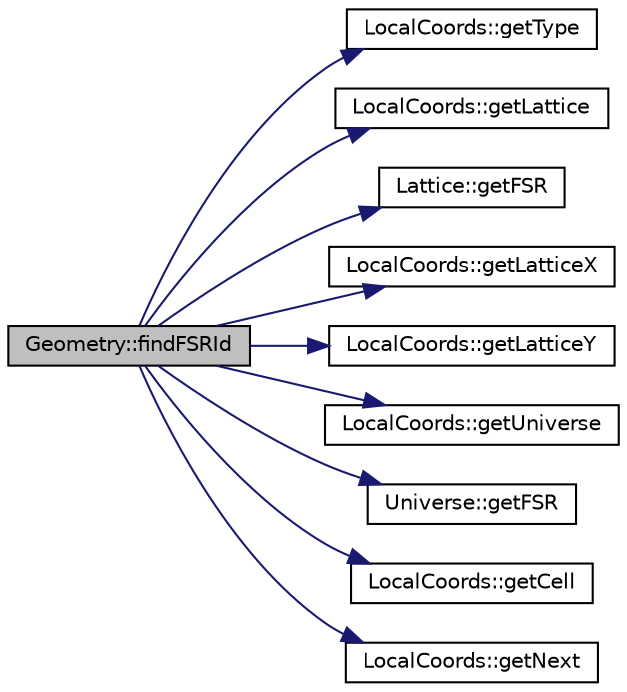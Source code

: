 digraph "Geometry::findFSRId"
{
  edge [fontname="Helvetica",fontsize="10",labelfontname="Helvetica",labelfontsize="10"];
  node [fontname="Helvetica",fontsize="10",shape=record];
  rankdir="LR";
  Node1 [label="Geometry::findFSRId",height=0.2,width=0.4,color="black", fillcolor="grey75", style="filled" fontcolor="black"];
  Node1 -> Node2 [color="midnightblue",fontsize="10",style="solid",fontname="Helvetica"];
  Node2 [label="LocalCoords::getType",height=0.2,width=0.4,color="black", fillcolor="white", style="filled",URL="$classLocalCoords.html#a756dbd3f1b8fa9084f584b593af2b066",tooltip="Return the level (UNIV or LAT) of this LocalCoords."];
  Node1 -> Node3 [color="midnightblue",fontsize="10",style="solid",fontname="Helvetica"];
  Node3 [label="LocalCoords::getLattice",height=0.2,width=0.4,color="black", fillcolor="white", style="filled",URL="$classLocalCoords.html#abd2c9a1c25b7122f6db3e5cba016be6d",tooltip="Return the ID of the Lattice within which this LocalCoords resides."];
  Node1 -> Node4 [color="midnightblue",fontsize="10",style="solid",fontname="Helvetica"];
  Node4 [label="Lattice::getFSR",height=0.2,width=0.4,color="black", fillcolor="white", style="filled",URL="$classLattice.html#af74a22376668c13049970a531b525efe",tooltip="Return the id of a flat source region base index (smallest FSR region id within a specific Lattice ce..."];
  Node1 -> Node5 [color="midnightblue",fontsize="10",style="solid",fontname="Helvetica"];
  Node5 [label="LocalCoords::getLatticeX",height=0.2,width=0.4,color="black", fillcolor="white", style="filled",URL="$classLocalCoords.html#a76cbf2526be775cbedf32f7462041c73",tooltip="Return the first index of the Lattice cell within which this LocalCoords resides."];
  Node1 -> Node6 [color="midnightblue",fontsize="10",style="solid",fontname="Helvetica"];
  Node6 [label="LocalCoords::getLatticeY",height=0.2,width=0.4,color="black", fillcolor="white", style="filled",URL="$classLocalCoords.html#a85f31e3a35b45d738f94237a11514aac",tooltip="Return the second index of the Lattice cell within which this LocalCoords resides."];
  Node1 -> Node7 [color="midnightblue",fontsize="10",style="solid",fontname="Helvetica"];
  Node7 [label="LocalCoords::getUniverse",height=0.2,width=0.4,color="black", fillcolor="white", style="filled",URL="$classLocalCoords.html#a746874a431aa9c7c53e0d56731a41fe7",tooltip="Return the ID of the Universe within which this LocalCoords resides."];
  Node1 -> Node8 [color="midnightblue",fontsize="10",style="solid",fontname="Helvetica"];
  Node8 [label="Universe::getFSR",height=0.2,width=0.4,color="black", fillcolor="white", style="filled",URL="$classUniverse.html#a2545de3832105c879395d4fa6b639b55",tooltip="Returns the local ID for the FSR representing a Cell in this Universe."];
  Node1 -> Node9 [color="midnightblue",fontsize="10",style="solid",fontname="Helvetica"];
  Node9 [label="LocalCoords::getCell",height=0.2,width=0.4,color="black", fillcolor="white", style="filled",URL="$classLocalCoords.html#a3cca83a3745f138c0ba4f62dcd6c3de2",tooltip="Return the ID of the Cell within which this LocalCoords resides."];
  Node1 -> Node10 [color="midnightblue",fontsize="10",style="solid",fontname="Helvetica"];
  Node10 [label="LocalCoords::getNext",height=0.2,width=0.4,color="black", fillcolor="white", style="filled",URL="$classLocalCoords.html#a2072734614ca0d7b945fd20ed59f4594",tooltip="Return a pointer to the LocalCoord at the next lower nested Universe level if one exists..."];
}

